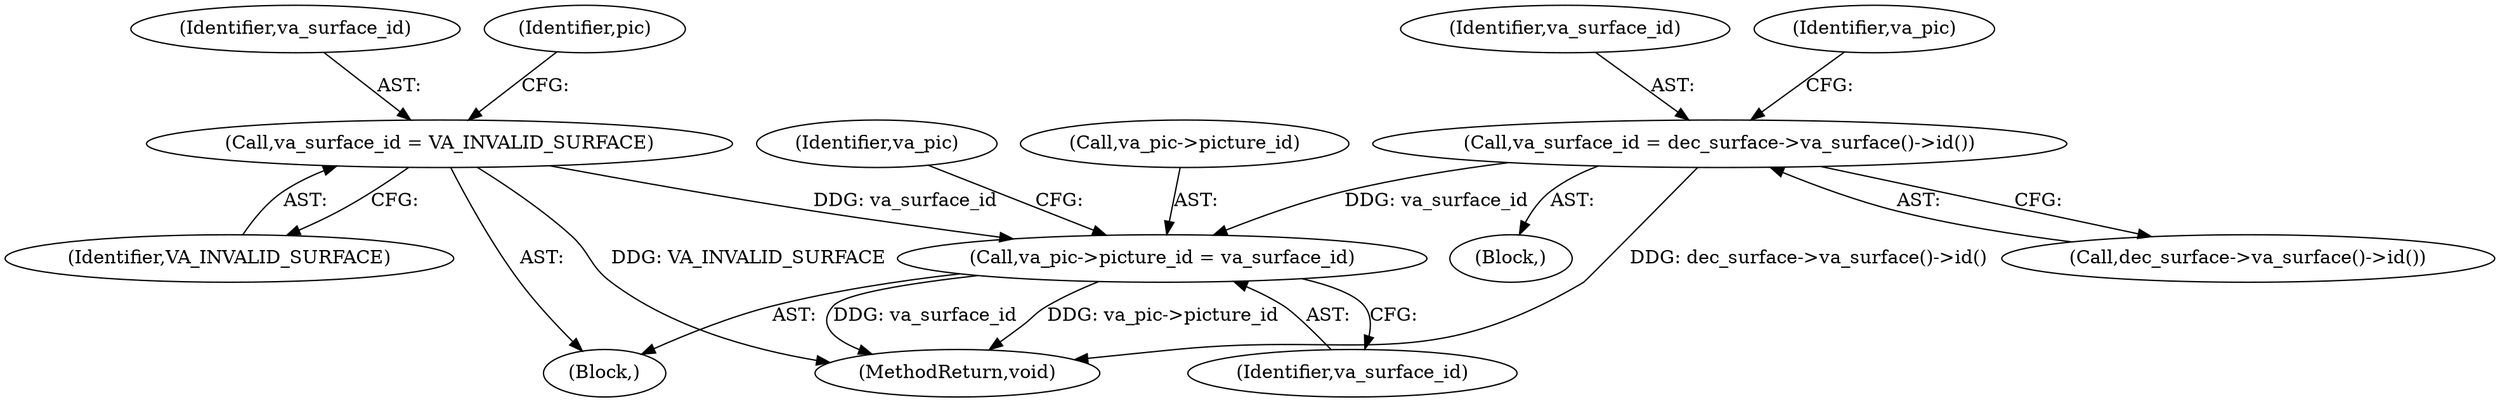 digraph "0_Chrome_70340ce072cee8a0bdcddb5f312d32567b2269f6_3@pointer" {
"1000124" [label="(Call,va_pic->picture_id = va_surface_id)"];
"1000107" [label="(Call,va_surface_id = VA_INVALID_SURFACE)"];
"1000121" [label="(Call,va_surface_id = dec_surface->va_surface()->id())"];
"1000108" [label="(Identifier,va_surface_id)"];
"1000191" [label="(MethodReturn,void)"];
"1000122" [label="(Identifier,va_surface_id)"];
"1000113" [label="(Identifier,pic)"];
"1000123" [label="(Call,dec_surface->va_surface()->id())"];
"1000115" [label="(Block,)"];
"1000125" [label="(Call,va_pic->picture_id)"];
"1000107" [label="(Call,va_surface_id = VA_INVALID_SURFACE)"];
"1000109" [label="(Identifier,VA_INVALID_SURFACE)"];
"1000121" [label="(Call,va_surface_id = dec_surface->va_surface()->id())"];
"1000126" [label="(Identifier,va_pic)"];
"1000131" [label="(Identifier,va_pic)"];
"1000128" [label="(Identifier,va_surface_id)"];
"1000124" [label="(Call,va_pic->picture_id = va_surface_id)"];
"1000103" [label="(Block,)"];
"1000124" -> "1000103"  [label="AST: "];
"1000124" -> "1000128"  [label="CFG: "];
"1000125" -> "1000124"  [label="AST: "];
"1000128" -> "1000124"  [label="AST: "];
"1000131" -> "1000124"  [label="CFG: "];
"1000124" -> "1000191"  [label="DDG: va_pic->picture_id"];
"1000124" -> "1000191"  [label="DDG: va_surface_id"];
"1000107" -> "1000124"  [label="DDG: va_surface_id"];
"1000121" -> "1000124"  [label="DDG: va_surface_id"];
"1000107" -> "1000103"  [label="AST: "];
"1000107" -> "1000109"  [label="CFG: "];
"1000108" -> "1000107"  [label="AST: "];
"1000109" -> "1000107"  [label="AST: "];
"1000113" -> "1000107"  [label="CFG: "];
"1000107" -> "1000191"  [label="DDG: VA_INVALID_SURFACE"];
"1000121" -> "1000115"  [label="AST: "];
"1000121" -> "1000123"  [label="CFG: "];
"1000122" -> "1000121"  [label="AST: "];
"1000123" -> "1000121"  [label="AST: "];
"1000126" -> "1000121"  [label="CFG: "];
"1000121" -> "1000191"  [label="DDG: dec_surface->va_surface()->id()"];
}
